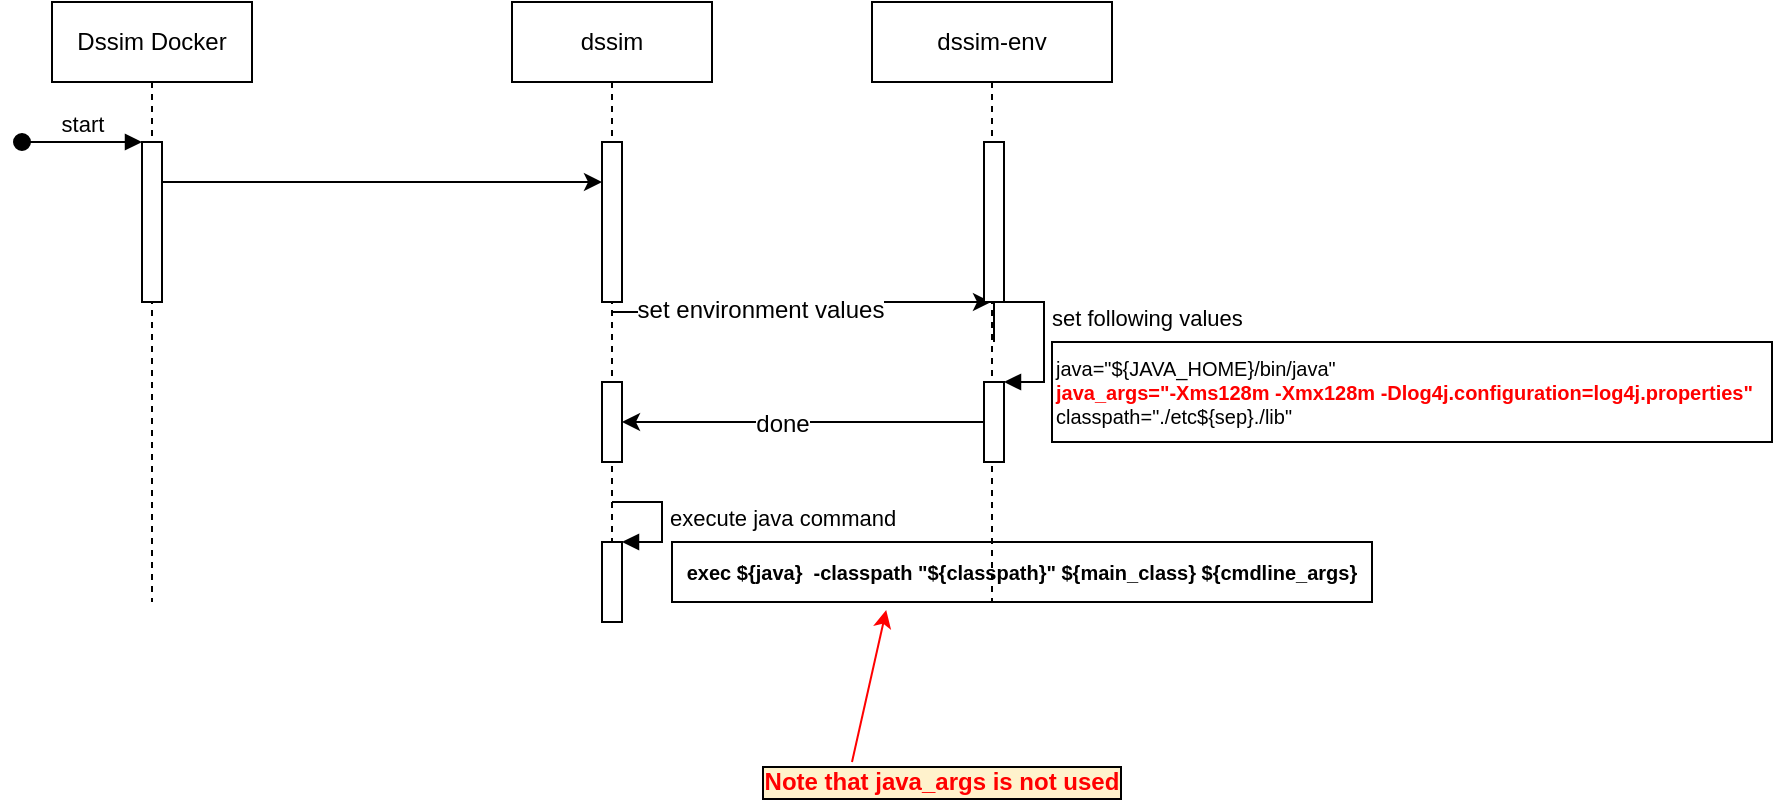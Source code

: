 <mxfile version="11.3.2" type="github" pages="1"><diagram id="MaFi1Hu_SE5V1nz9xQvX" name="Page-1"><mxGraphModel dx="974" dy="509" grid="1" gridSize="10" guides="1" tooltips="1" connect="1" arrows="1" fold="1" page="1" pageScale="1" pageWidth="9091" pageHeight="9013" math="0" shadow="0"><root><mxCell id="0"/><mxCell id="1" parent="0"/><mxCell id="8Sgdw3ez-LA6Tjk_EABc-2" value="Dssim Docker" style="shape=umlLifeline;perimeter=lifelinePerimeter;whiteSpace=wrap;html=1;container=1;collapsible=0;recursiveResize=0;outlineConnect=0;" vertex="1" parent="1"><mxGeometry x="40" y="110" width="100" height="300" as="geometry"/></mxCell><mxCell id="8Sgdw3ez-LA6Tjk_EABc-4" value="" style="html=1;points=[];perimeter=orthogonalPerimeter;" vertex="1" parent="8Sgdw3ez-LA6Tjk_EABc-2"><mxGeometry x="45" y="70" width="10" height="80" as="geometry"/></mxCell><mxCell id="8Sgdw3ez-LA6Tjk_EABc-5" value="start" style="html=1;verticalAlign=bottom;startArrow=oval;endArrow=block;startSize=8;" edge="1" target="8Sgdw3ez-LA6Tjk_EABc-4" parent="8Sgdw3ez-LA6Tjk_EABc-2"><mxGeometry relative="1" as="geometry"><mxPoint x="-15" y="70" as="sourcePoint"/></mxGeometry></mxCell><mxCell id="8Sgdw3ez-LA6Tjk_EABc-11" value="" style="edgeStyle=orthogonalEdgeStyle;rounded=0;orthogonalLoop=1;jettySize=auto;html=1;" edge="1" parent="1" source="8Sgdw3ez-LA6Tjk_EABc-3" target="8Sgdw3ez-LA6Tjk_EABc-9"><mxGeometry relative="1" as="geometry"/></mxCell><mxCell id="8Sgdw3ez-LA6Tjk_EABc-19" value="set environment values" style="text;html=1;resizable=0;points=[];align=center;verticalAlign=middle;labelBackgroundColor=#ffffff;" vertex="1" connectable="0" parent="8Sgdw3ez-LA6Tjk_EABc-11"><mxGeometry x="-0.237" y="1" relative="1" as="geometry"><mxPoint as="offset"/></mxGeometry></mxCell><mxCell id="8Sgdw3ez-LA6Tjk_EABc-3" value="dssim" style="shape=umlLifeline;perimeter=lifelinePerimeter;whiteSpace=wrap;html=1;container=1;collapsible=0;recursiveResize=0;outlineConnect=0;" vertex="1" parent="1"><mxGeometry x="270" y="110" width="100" height="310" as="geometry"/></mxCell><mxCell id="8Sgdw3ez-LA6Tjk_EABc-7" value="" style="html=1;points=[];perimeter=orthogonalPerimeter;" vertex="1" parent="8Sgdw3ez-LA6Tjk_EABc-3"><mxGeometry x="45" y="70" width="10" height="80" as="geometry"/></mxCell><mxCell id="8Sgdw3ez-LA6Tjk_EABc-21" value="" style="html=1;points=[];perimeter=orthogonalPerimeter;" vertex="1" parent="8Sgdw3ez-LA6Tjk_EABc-3"><mxGeometry x="45" y="190" width="10" height="40" as="geometry"/></mxCell><mxCell id="8Sgdw3ez-LA6Tjk_EABc-24" value="" style="html=1;points=[];perimeter=orthogonalPerimeter;strokeColor=#000000;" vertex="1" parent="8Sgdw3ez-LA6Tjk_EABc-3"><mxGeometry x="45" y="270" width="10" height="40" as="geometry"/></mxCell><mxCell id="8Sgdw3ez-LA6Tjk_EABc-25" value="execute java command" style="edgeStyle=orthogonalEdgeStyle;html=1;align=left;spacingLeft=2;endArrow=block;rounded=0;entryX=1;entryY=0;" edge="1" target="8Sgdw3ez-LA6Tjk_EABc-24" parent="8Sgdw3ez-LA6Tjk_EABc-3"><mxGeometry relative="1" as="geometry"><mxPoint x="50" y="250" as="sourcePoint"/><Array as="points"><mxPoint x="75" y="250"/></Array></mxGeometry></mxCell><mxCell id="8Sgdw3ez-LA6Tjk_EABc-9" value="dssim-env" style="shape=umlLifeline;perimeter=lifelinePerimeter;whiteSpace=wrap;html=1;container=1;collapsible=0;recursiveResize=0;outlineConnect=0;" vertex="1" parent="1"><mxGeometry x="450" y="110" width="120" height="300" as="geometry"/></mxCell><mxCell id="8Sgdw3ez-LA6Tjk_EABc-10" value="" style="html=1;points=[];perimeter=orthogonalPerimeter;" vertex="1" parent="8Sgdw3ez-LA6Tjk_EABc-9"><mxGeometry x="56" y="70" width="10" height="80" as="geometry"/></mxCell><mxCell id="8Sgdw3ez-LA6Tjk_EABc-14" value="" style="html=1;points=[];perimeter=orthogonalPerimeter;" vertex="1" parent="8Sgdw3ez-LA6Tjk_EABc-9"><mxGeometry x="56" y="190" width="10" height="40" as="geometry"/></mxCell><mxCell id="8Sgdw3ez-LA6Tjk_EABc-15" value="set following values" style="edgeStyle=orthogonalEdgeStyle;html=1;align=left;spacingLeft=2;endArrow=block;rounded=0;entryX=1;entryY=0;" edge="1" target="8Sgdw3ez-LA6Tjk_EABc-14" parent="8Sgdw3ez-LA6Tjk_EABc-9"><mxGeometry relative="1" as="geometry"><mxPoint x="61" y="170" as="sourcePoint"/><Array as="points"><mxPoint x="61" y="150"/><mxPoint x="86" y="150"/><mxPoint x="86" y="190"/></Array></mxGeometry></mxCell><mxCell id="8Sgdw3ez-LA6Tjk_EABc-8" value="" style="edgeStyle=orthogonalEdgeStyle;rounded=0;orthogonalLoop=1;jettySize=auto;html=1;" edge="1" parent="1" source="8Sgdw3ez-LA6Tjk_EABc-4" target="8Sgdw3ez-LA6Tjk_EABc-7"><mxGeometry relative="1" as="geometry"><Array as="points"><mxPoint x="220" y="200"/><mxPoint x="220" y="200"/></Array></mxGeometry></mxCell><mxCell id="8Sgdw3ez-LA6Tjk_EABc-16" value="&lt;div style=&quot;font-size: 10px&quot;&gt;&lt;font style=&quot;font-size: 10px&quot;&gt;java=&quot;${JAVA_HOME}/bin/java&quot;&lt;/font&gt;&lt;/div&gt;&lt;div style=&quot;font-size: 10px&quot;&gt;&lt;font style=&quot;font-size: 10px&quot; color=&quot;#ff0000&quot;&gt;&lt;b&gt;java_args=&quot;-Xms128m -Xmx128m -Dlog4j.configuration=log4j.properties&quot;&lt;/b&gt;&lt;/font&gt;&lt;/div&gt;&lt;div style=&quot;font-size: 10px&quot;&gt;&lt;font style=&quot;font-size: 10px&quot;&gt;classpath=&quot;./etc${sep}./lib&quot;&lt;/font&gt;&lt;/div&gt;" style="text;html=1;strokeColor=#000000;fillColor=none;align=left;verticalAlign=middle;whiteSpace=wrap;rounded=0;" vertex="1" parent="1"><mxGeometry x="540" y="280" width="360" height="50" as="geometry"/></mxCell><mxCell id="8Sgdw3ez-LA6Tjk_EABc-22" value="" style="edgeStyle=orthogonalEdgeStyle;rounded=0;orthogonalLoop=1;jettySize=auto;html=1;" edge="1" parent="1" source="8Sgdw3ez-LA6Tjk_EABc-14" target="8Sgdw3ez-LA6Tjk_EABc-21"><mxGeometry relative="1" as="geometry"/></mxCell><mxCell id="8Sgdw3ez-LA6Tjk_EABc-23" value="done" style="text;html=1;resizable=0;points=[];align=center;verticalAlign=middle;labelBackgroundColor=#ffffff;" vertex="1" connectable="0" parent="8Sgdw3ez-LA6Tjk_EABc-22"><mxGeometry x="0.116" y="1" relative="1" as="geometry"><mxPoint as="offset"/></mxGeometry></mxCell><mxCell id="8Sgdw3ez-LA6Tjk_EABc-26" value="exec ${java}&amp;nbsp; -classpath &quot;${classpath}&quot; ${main_class} ${cmdline_args}" style="text;html=1;strokeColor=#000000;fillColor=none;align=center;verticalAlign=middle;whiteSpace=wrap;rounded=0;fontSize=10;fontStyle=1" vertex="1" parent="1"><mxGeometry x="350" y="380" width="350" height="30" as="geometry"/></mxCell><mxCell id="8Sgdw3ez-LA6Tjk_EABc-28" value="&lt;b&gt;&lt;font style=&quot;font-size: 12px&quot; color=&quot;#ff0000&quot;&gt;Note that java_args is not used&lt;/font&gt;&lt;/b&gt;" style="text;html=1;strokeColor=none;fillColor=none;align=center;verticalAlign=middle;whiteSpace=wrap;rounded=0;fontSize=10;labelBorderColor=#000000;labelBackgroundColor=#FFF2CC;" vertex="1" parent="1"><mxGeometry x="380" y="490" width="210" height="20" as="geometry"/></mxCell><mxCell id="8Sgdw3ez-LA6Tjk_EABc-29" value="" style="endArrow=classic;html=1;fontSize=10;entryX=0.306;entryY=1.133;entryDx=0;entryDy=0;entryPerimeter=0;strokeColor=#FF0000;shadow=0;" edge="1" parent="1" target="8Sgdw3ez-LA6Tjk_EABc-26"><mxGeometry width="50" height="50" relative="1" as="geometry"><mxPoint x="440" y="490" as="sourcePoint"/><mxPoint x="490" y="440" as="targetPoint"/></mxGeometry></mxCell></root></mxGraphModel></diagram></mxfile>